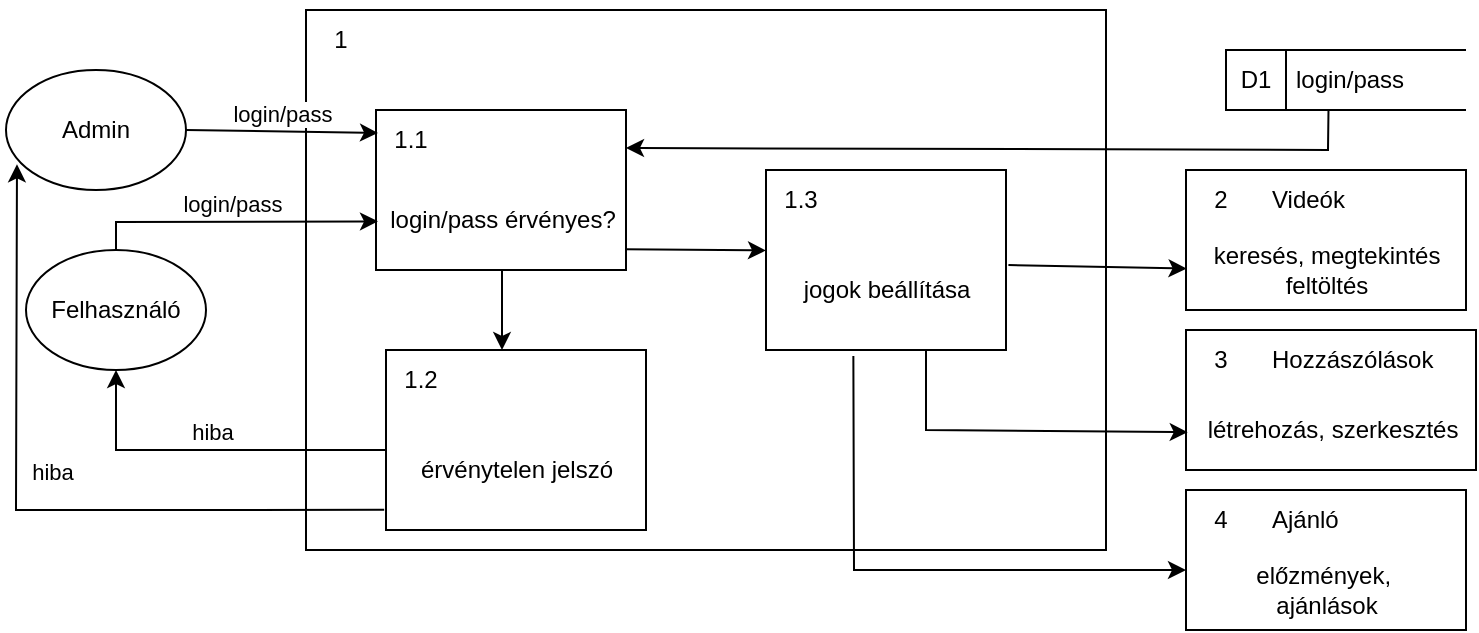 <mxfile version="20.8.20" type="device"><diagram name="Page-1" id="0gUlN3m8k2lirqTHPdO1"><mxGraphModel dx="918" dy="362" grid="1" gridSize="10" guides="1" tooltips="1" connect="1" arrows="1" fold="1" page="1" pageScale="1" pageWidth="850" pageHeight="1100" math="0" shadow="0"><root><mxCell id="0"/><mxCell id="1" parent="0"/><mxCell id="xb0xlR8dIG1gMUMLKDoP-1" value="" style="html=1;dashed=0;whitespace=wrap;shape=mxgraph.dfd.process;align=center;container=1;collapsible=0;spacingTop=30;" vertex="1" parent="1"><mxGeometry x="160" y="60" width="400" height="270" as="geometry"/></mxCell><mxCell id="xb0xlR8dIG1gMUMLKDoP-2" value="1" style="text;html=1;strokeColor=none;fillColor=none;align=center;verticalAlign=middle;whiteSpace=wrap;rounded=0;movable=0;resizable=0;rotatable=0;cloneable=0;deletable=0;connectable=0;allowArrows=0;pointerEvents=1;" vertex="1" parent="xb0xlR8dIG1gMUMLKDoP-1"><mxGeometry width="35" height="30" as="geometry"/></mxCell><mxCell id="xb0xlR8dIG1gMUMLKDoP-3" value="" style="text;html=1;strokeColor=none;fillColor=none;align=left;verticalAlign=middle;whiteSpace=wrap;rounded=0;movable=0;resizable=0;connectable=0;allowArrows=0;rotatable=0;cloneable=0;deletable=0;spacingLeft=6;autosize=1;resizeWidth=0;" vertex="1" parent="xb0xlR8dIG1gMUMLKDoP-1"><mxGeometry x="35" y="-5" width="50" height="40" as="geometry"/></mxCell><mxCell id="xb0xlR8dIG1gMUMLKDoP-20" value="" style="endArrow=classic;html=1;rounded=0;verticalAlign=bottom;" edge="1" parent="xb0xlR8dIG1gMUMLKDoP-1"><mxGeometry width="50" height="50" relative="1" as="geometry"><mxPoint x="98" y="130" as="sourcePoint"/><mxPoint x="98" y="170" as="targetPoint"/></mxGeometry></mxCell><mxCell id="xb0xlR8dIG1gMUMLKDoP-23" value="" style="endArrow=classic;html=1;rounded=0;verticalAlign=bottom;exitX=0.993;exitY=0.87;exitDx=0;exitDy=0;exitPerimeter=0;entryX=0;entryY=0.447;entryDx=0;entryDy=0;entryPerimeter=0;" edge="1" parent="xb0xlR8dIG1gMUMLKDoP-1"><mxGeometry x="-0.13" y="10" width="50" height="50" relative="1" as="geometry"><mxPoint x="159.125" y="119.6" as="sourcePoint"/><mxPoint x="230" y="120.23" as="targetPoint"/><mxPoint as="offset"/></mxGeometry></mxCell><mxCell id="xb0xlR8dIG1gMUMLKDoP-39" value="login/pass érvényes?" style="html=1;dashed=0;whitespace=wrap;shape=mxgraph.dfd.process2;align=center;container=1;collapsible=0;spacingTop=30;" vertex="1" parent="xb0xlR8dIG1gMUMLKDoP-1"><mxGeometry x="35" y="50" width="125" height="80" as="geometry"/></mxCell><mxCell id="xb0xlR8dIG1gMUMLKDoP-40" value="1.1" style="text;html=1;strokeColor=none;fillColor=none;align=center;verticalAlign=middle;whiteSpace=wrap;rounded=0;connectable=0;allowArrows=0;editable=1;movable=0;resizable=0;rotatable=0;deletable=0;locked=0;cloneable=0;" vertex="1" parent="xb0xlR8dIG1gMUMLKDoP-39"><mxGeometry width="35" height="30" as="geometry"/></mxCell><mxCell id="xb0xlR8dIG1gMUMLKDoP-41" value="" style="text;strokeColor=none;fillColor=none;align=left;verticalAlign=middle;whiteSpace=wrap;rounded=0;autosize=1;connectable=0;allowArrows=0;movable=0;resizable=0;rotatable=0;deletable=0;cloneable=0;spacingLeft=6;fontStyle=0;html=1;" vertex="1" parent="xb0xlR8dIG1gMUMLKDoP-39"><mxGeometry x="35" y="-5" width="50" height="40" as="geometry"/></mxCell><mxCell id="xb0xlR8dIG1gMUMLKDoP-42" value="érvénytelen jelszó" style="html=1;dashed=0;whitespace=wrap;shape=mxgraph.dfd.process2;align=center;container=1;collapsible=0;spacingTop=30;" vertex="1" parent="xb0xlR8dIG1gMUMLKDoP-1"><mxGeometry x="40" y="170" width="130" height="90" as="geometry"/></mxCell><mxCell id="xb0xlR8dIG1gMUMLKDoP-43" value="1.2" style="text;html=1;strokeColor=none;fillColor=none;align=center;verticalAlign=middle;whiteSpace=wrap;rounded=0;connectable=0;allowArrows=0;editable=1;movable=0;resizable=0;rotatable=0;deletable=0;locked=0;cloneable=0;" vertex="1" parent="xb0xlR8dIG1gMUMLKDoP-42"><mxGeometry width="35" height="30" as="geometry"/></mxCell><mxCell id="xb0xlR8dIG1gMUMLKDoP-44" value="" style="text;strokeColor=none;fillColor=none;align=left;verticalAlign=middle;whiteSpace=wrap;rounded=0;autosize=1;connectable=0;allowArrows=0;movable=0;resizable=0;rotatable=0;deletable=0;cloneable=0;spacingLeft=6;fontStyle=0;html=1;" vertex="1" parent="xb0xlR8dIG1gMUMLKDoP-42"><mxGeometry x="35" y="-5" width="50" height="40" as="geometry"/></mxCell><mxCell id="xb0xlR8dIG1gMUMLKDoP-45" value="jogok beállítása" style="html=1;dashed=0;whitespace=wrap;shape=mxgraph.dfd.process2;align=center;container=1;collapsible=0;spacingTop=30;" vertex="1" parent="xb0xlR8dIG1gMUMLKDoP-1"><mxGeometry x="230" y="80" width="120" height="90" as="geometry"/></mxCell><mxCell id="xb0xlR8dIG1gMUMLKDoP-46" value="1.3" style="text;html=1;strokeColor=none;fillColor=none;align=center;verticalAlign=middle;whiteSpace=wrap;rounded=0;connectable=0;allowArrows=0;editable=1;movable=0;resizable=0;rotatable=0;deletable=0;locked=0;cloneable=0;" vertex="1" parent="xb0xlR8dIG1gMUMLKDoP-45"><mxGeometry width="35" height="30" as="geometry"/></mxCell><mxCell id="xb0xlR8dIG1gMUMLKDoP-47" value="" style="text;strokeColor=none;fillColor=none;align=left;verticalAlign=middle;whiteSpace=wrap;rounded=0;autosize=1;connectable=0;allowArrows=0;movable=0;resizable=0;rotatable=0;deletable=0;cloneable=0;spacingLeft=6;fontStyle=0;html=1;" vertex="1" parent="xb0xlR8dIG1gMUMLKDoP-45"><mxGeometry x="35" y="-5" width="50" height="40" as="geometry"/></mxCell><mxCell id="xb0xlR8dIG1gMUMLKDoP-14" value="Admin" style="ellipse;whiteSpace=wrap;html=1;" vertex="1" parent="1"><mxGeometry x="10" y="90" width="90" height="60" as="geometry"/></mxCell><mxCell id="xb0xlR8dIG1gMUMLKDoP-15" value="Felhasználó" style="ellipse;whiteSpace=wrap;html=1;" vertex="1" parent="1"><mxGeometry x="20" y="180" width="90" height="60" as="geometry"/></mxCell><mxCell id="xb0xlR8dIG1gMUMLKDoP-16" value="login/pass" style="endArrow=classic;html=1;rounded=0;verticalAlign=bottom;exitX=1;exitY=0.5;exitDx=0;exitDy=0;entryX=0.008;entryY=0.143;entryDx=0;entryDy=0;entryPerimeter=0;" edge="1" parent="1" source="xb0xlR8dIG1gMUMLKDoP-14" target="xb0xlR8dIG1gMUMLKDoP-39"><mxGeometry width="50" height="50" relative="1" as="geometry"><mxPoint x="360" y="190" as="sourcePoint"/><mxPoint x="190" y="120" as="targetPoint"/></mxGeometry></mxCell><mxCell id="xb0xlR8dIG1gMUMLKDoP-18" value="login/pass" style="endArrow=classic;html=1;rounded=0;verticalAlign=bottom;exitX=0.5;exitY=0;exitDx=0;exitDy=0;entryX=0.008;entryY=0.696;entryDx=0;entryDy=0;entryPerimeter=0;" edge="1" parent="1" source="xb0xlR8dIG1gMUMLKDoP-15"><mxGeometry width="50" height="50" relative="1" as="geometry"><mxPoint x="360" y="190" as="sourcePoint"/><mxPoint x="196" y="165.68" as="targetPoint"/><Array as="points"><mxPoint x="65" y="166"/></Array></mxGeometry></mxCell><mxCell id="xb0xlR8dIG1gMUMLKDoP-21" value="hiba" style="endArrow=classic;html=1;rounded=0;verticalAlign=bottom;entryX=0.5;entryY=1;entryDx=0;entryDy=0;" edge="1" parent="1" target="xb0xlR8dIG1gMUMLKDoP-15"><mxGeometry width="50" height="50" relative="1" as="geometry"><mxPoint x="200" y="280" as="sourcePoint"/><mxPoint x="480" y="190" as="targetPoint"/><Array as="points"><mxPoint x="65" y="280"/></Array></mxGeometry></mxCell><mxCell id="xb0xlR8dIG1gMUMLKDoP-22" value="hiba" style="endArrow=classic;html=1;rounded=0;verticalAlign=bottom;exitX=-0.007;exitY=0.888;exitDx=0;exitDy=0;exitPerimeter=0;entryX=0.061;entryY=0.786;entryDx=0;entryDy=0;entryPerimeter=0;" edge="1" parent="1" source="xb0xlR8dIG1gMUMLKDoP-42" target="xb0xlR8dIG1gMUMLKDoP-14"><mxGeometry x="-0.067" y="-10" width="50" height="50" relative="1" as="geometry"><mxPoint x="194.25" y="308.72" as="sourcePoint"/><mxPoint x="480" y="190" as="targetPoint"/><Array as="points"><mxPoint x="15" y="310"/></Array><mxPoint as="offset"/></mxGeometry></mxCell><mxCell id="xb0xlR8dIG1gMUMLKDoP-24" value="login/pass" style="html=1;dashed=0;whitespace=wrap;shape=mxgraph.dfd.dataStoreID;align=left;spacingLeft=33;container=1;collapsible=0;autosize=0;" vertex="1" parent="1"><mxGeometry x="620" y="80" width="120" height="30" as="geometry"/></mxCell><mxCell id="xb0xlR8dIG1gMUMLKDoP-25" value="D1" style="text;html=1;strokeColor=none;fillColor=none;align=center;verticalAlign=middle;whiteSpace=wrap;rounded=0;movable=0;resizable=0;rotatable=0;cloneable=0;deletable=0;allowArrows=0;connectable=0;" vertex="1" parent="xb0xlR8dIG1gMUMLKDoP-24"><mxGeometry width="30" height="30" as="geometry"/></mxCell><mxCell id="xb0xlR8dIG1gMUMLKDoP-26" value="" style="endArrow=classic;html=1;rounded=0;verticalAlign=bottom;exitX=0.427;exitY=1.017;exitDx=0;exitDy=0;exitPerimeter=0;" edge="1" parent="1" source="xb0xlR8dIG1gMUMLKDoP-24"><mxGeometry width="50" height="50" relative="1" as="geometry"><mxPoint x="360" y="190" as="sourcePoint"/><mxPoint x="320" y="129" as="targetPoint"/><Array as="points"><mxPoint x="671" y="130"/></Array></mxGeometry></mxCell><mxCell id="xb0xlR8dIG1gMUMLKDoP-27" value="keresés, megtekintés&lt;br&gt;feltöltés" style="html=1;dashed=0;whitespace=wrap;shape=mxgraph.dfd.process2;align=center;container=1;collapsible=0;spacingTop=30;" vertex="1" parent="1"><mxGeometry x="600" y="140" width="140" height="70" as="geometry"/></mxCell><mxCell id="xb0xlR8dIG1gMUMLKDoP-28" value="2" style="text;html=1;strokeColor=none;fillColor=none;align=center;verticalAlign=middle;whiteSpace=wrap;rounded=0;connectable=0;allowArrows=0;editable=1;movable=0;resizable=0;rotatable=0;deletable=0;locked=0;cloneable=0;" vertex="1" parent="xb0xlR8dIG1gMUMLKDoP-27"><mxGeometry width="35" height="30" as="geometry"/></mxCell><mxCell id="xb0xlR8dIG1gMUMLKDoP-29" value="Videók" style="text;strokeColor=none;fillColor=none;align=left;verticalAlign=middle;whiteSpace=wrap;rounded=0;autosize=1;connectable=0;allowArrows=0;movable=0;resizable=0;rotatable=0;deletable=0;cloneable=0;spacingLeft=6;fontStyle=0;html=1;" vertex="1" parent="xb0xlR8dIG1gMUMLKDoP-27"><mxGeometry x="35" width="60" height="30" as="geometry"/></mxCell><mxCell id="xb0xlR8dIG1gMUMLKDoP-30" value="létrehozás, szerkesztés" style="html=1;dashed=0;whitespace=wrap;shape=mxgraph.dfd.process2;align=center;container=1;collapsible=0;spacingTop=30;" vertex="1" parent="1"><mxGeometry x="600" y="220" width="145" height="70" as="geometry"/></mxCell><mxCell id="xb0xlR8dIG1gMUMLKDoP-31" value="3" style="text;html=1;strokeColor=none;fillColor=none;align=center;verticalAlign=middle;whiteSpace=wrap;rounded=0;connectable=0;allowArrows=0;editable=1;movable=0;resizable=0;rotatable=0;deletable=0;locked=0;cloneable=0;" vertex="1" parent="xb0xlR8dIG1gMUMLKDoP-30"><mxGeometry width="35" height="30" as="geometry"/></mxCell><mxCell id="xb0xlR8dIG1gMUMLKDoP-32" value="Hozzászólások" style="text;strokeColor=none;fillColor=none;align=left;verticalAlign=middle;whiteSpace=wrap;rounded=0;autosize=1;connectable=0;allowArrows=0;movable=0;resizable=0;rotatable=0;deletable=0;cloneable=0;spacingLeft=6;fontStyle=0;html=1;" vertex="1" parent="xb0xlR8dIG1gMUMLKDoP-30"><mxGeometry x="35" width="110" height="30" as="geometry"/></mxCell><mxCell id="xb0xlR8dIG1gMUMLKDoP-33" value="előzmények,&amp;nbsp;&lt;br&gt;ajánlások" style="html=1;dashed=0;whitespace=wrap;shape=mxgraph.dfd.process2;align=center;container=1;collapsible=0;spacingTop=30;" vertex="1" parent="1"><mxGeometry x="600" y="300" width="140" height="70" as="geometry"/></mxCell><mxCell id="xb0xlR8dIG1gMUMLKDoP-34" value="4" style="text;html=1;strokeColor=none;fillColor=none;align=center;verticalAlign=middle;whiteSpace=wrap;rounded=0;connectable=0;allowArrows=0;editable=1;movable=0;resizable=0;rotatable=0;deletable=0;locked=0;cloneable=0;" vertex="1" parent="xb0xlR8dIG1gMUMLKDoP-33"><mxGeometry width="35" height="30" as="geometry"/></mxCell><mxCell id="xb0xlR8dIG1gMUMLKDoP-35" value="Ajánló" style="text;strokeColor=none;fillColor=none;align=left;verticalAlign=middle;whiteSpace=wrap;rounded=0;autosize=1;connectable=0;allowArrows=0;movable=0;resizable=0;rotatable=0;deletable=0;cloneable=0;spacingLeft=6;fontStyle=0;html=1;" vertex="1" parent="xb0xlR8dIG1gMUMLKDoP-33"><mxGeometry x="35" width="60" height="30" as="geometry"/></mxCell><mxCell id="xb0xlR8dIG1gMUMLKDoP-36" value="" style="endArrow=classic;html=1;rounded=0;verticalAlign=bottom;exitX=1.01;exitY=0.528;exitDx=0;exitDy=0;exitPerimeter=0;entryX=0.002;entryY=0.704;entryDx=0;entryDy=0;entryPerimeter=0;" edge="1" parent="1" target="xb0xlR8dIG1gMUMLKDoP-27"><mxGeometry width="50" height="50" relative="1" as="geometry"><mxPoint x="511.2" y="187.52" as="sourcePoint"/><mxPoint x="480" y="180" as="targetPoint"/></mxGeometry></mxCell><mxCell id="xb0xlR8dIG1gMUMLKDoP-37" value="" style="endArrow=classic;html=1;rounded=0;verticalAlign=bottom;entryX=0.006;entryY=0.73;entryDx=0;entryDy=0;entryPerimeter=0;" edge="1" parent="1" target="xb0xlR8dIG1gMUMLKDoP-30"><mxGeometry width="50" height="50" relative="1" as="geometry"><mxPoint x="470" y="230" as="sourcePoint"/><mxPoint x="480" y="180" as="targetPoint"/><Array as="points"><mxPoint x="470" y="270"/></Array></mxGeometry></mxCell><mxCell id="xb0xlR8dIG1gMUMLKDoP-38" value="" style="endArrow=classic;html=1;rounded=0;verticalAlign=bottom;exitX=0.364;exitY=1.033;exitDx=0;exitDy=0;exitPerimeter=0;" edge="1" parent="1"><mxGeometry width="50" height="50" relative="1" as="geometry"><mxPoint x="433.68" y="232.97" as="sourcePoint"/><mxPoint x="600" y="340" as="targetPoint"/><Array as="points"><mxPoint x="434" y="340"/></Array></mxGeometry></mxCell></root></mxGraphModel></diagram></mxfile>